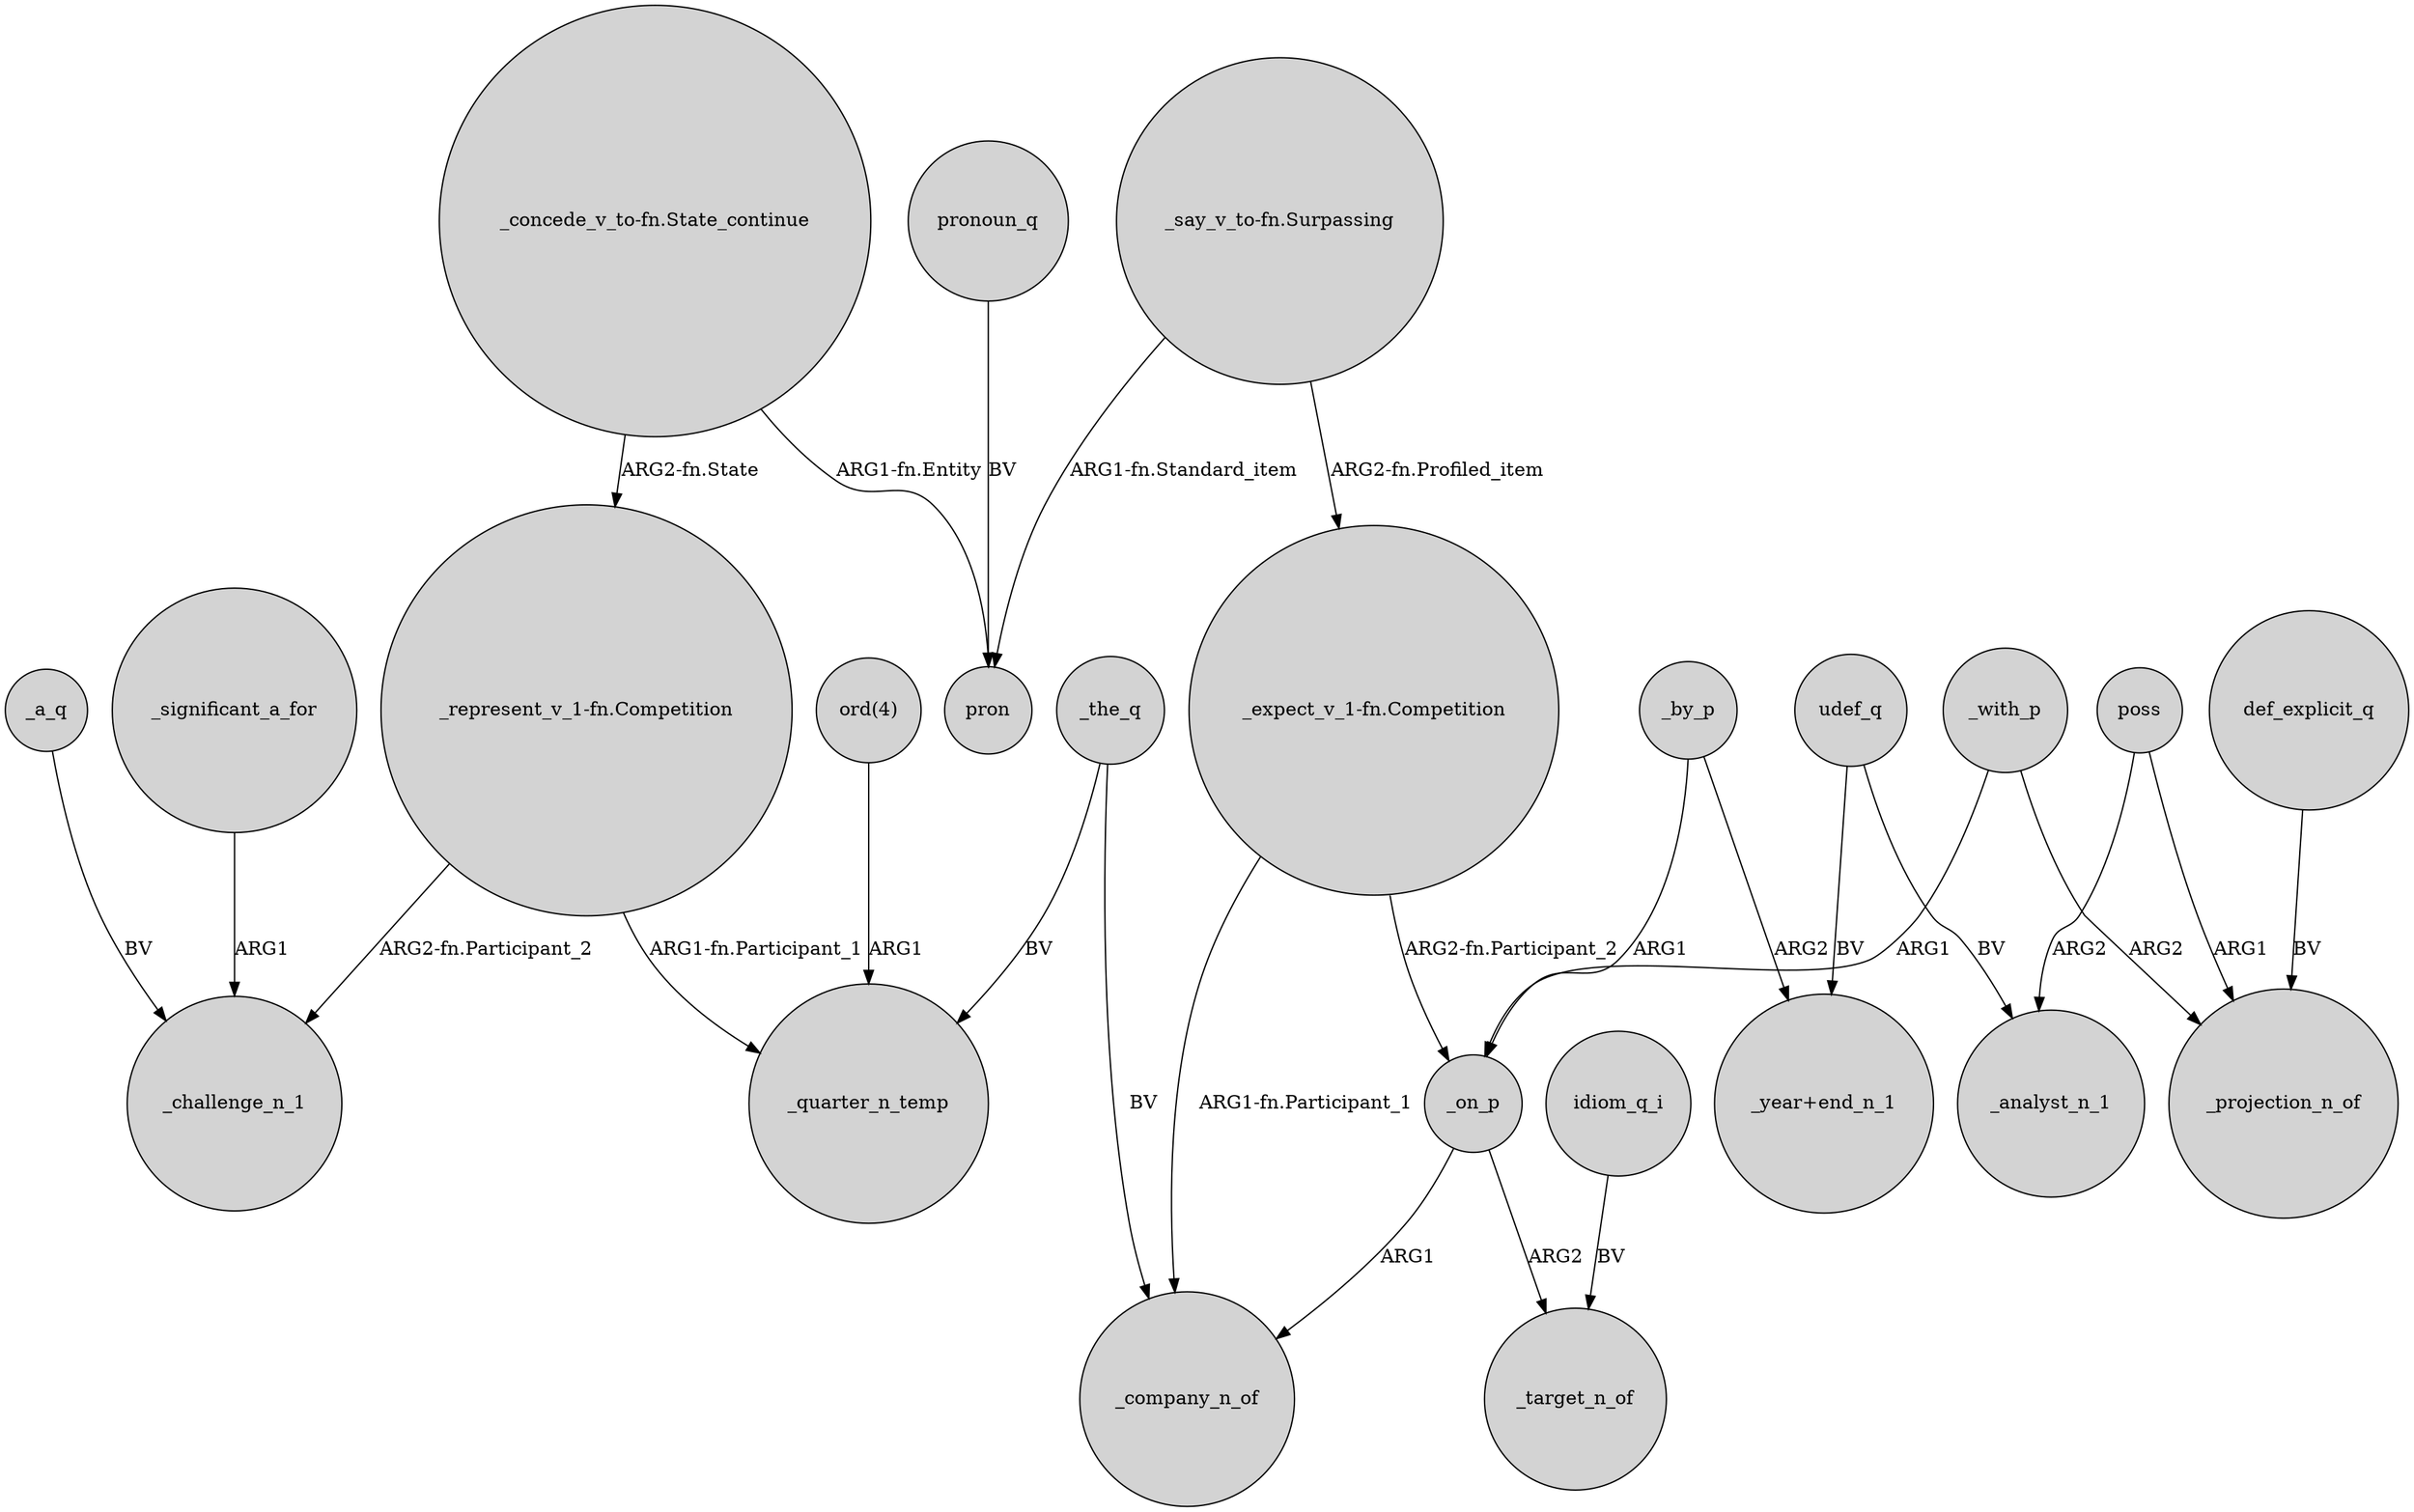 digraph {
	node [shape=circle style=filled]
	_on_p -> _company_n_of [label=ARG1]
	_by_p -> "_year+end_n_1" [label=ARG2]
	"_expect_v_1-fn.Competition" -> _on_p [label="ARG2-fn.Participant_2"]
	_by_p -> _on_p [label=ARG1]
	poss -> _projection_n_of [label=ARG1]
	udef_q -> _analyst_n_1 [label=BV]
	_with_p -> _on_p [label=ARG1]
	"_represent_v_1-fn.Competition" -> _challenge_n_1 [label="ARG2-fn.Participant_2"]
	udef_q -> "_year+end_n_1" [label=BV]
	_the_q -> _quarter_n_temp [label=BV]
	def_explicit_q -> _projection_n_of [label=BV]
	"_say_v_to-fn.Surpassing" -> "_expect_v_1-fn.Competition" [label="ARG2-fn.Profiled_item"]
	pronoun_q -> pron [label=BV]
	_on_p -> _target_n_of [label=ARG2]
	"_concede_v_to-fn.State_continue" -> "_represent_v_1-fn.Competition" [label="ARG2-fn.State"]
	idiom_q_i -> _target_n_of [label=BV]
	"_represent_v_1-fn.Competition" -> _quarter_n_temp [label="ARG1-fn.Participant_1"]
	"_concede_v_to-fn.State_continue" -> pron [label="ARG1-fn.Entity"]
	_a_q -> _challenge_n_1 [label=BV]
	"ord(4)" -> _quarter_n_temp [label=ARG1]
	poss -> _analyst_n_1 [label=ARG2]
	_significant_a_for -> _challenge_n_1 [label=ARG1]
	"_expect_v_1-fn.Competition" -> _company_n_of [label="ARG1-fn.Participant_1"]
	_the_q -> _company_n_of [label=BV]
	_with_p -> _projection_n_of [label=ARG2]
	"_say_v_to-fn.Surpassing" -> pron [label="ARG1-fn.Standard_item"]
}
